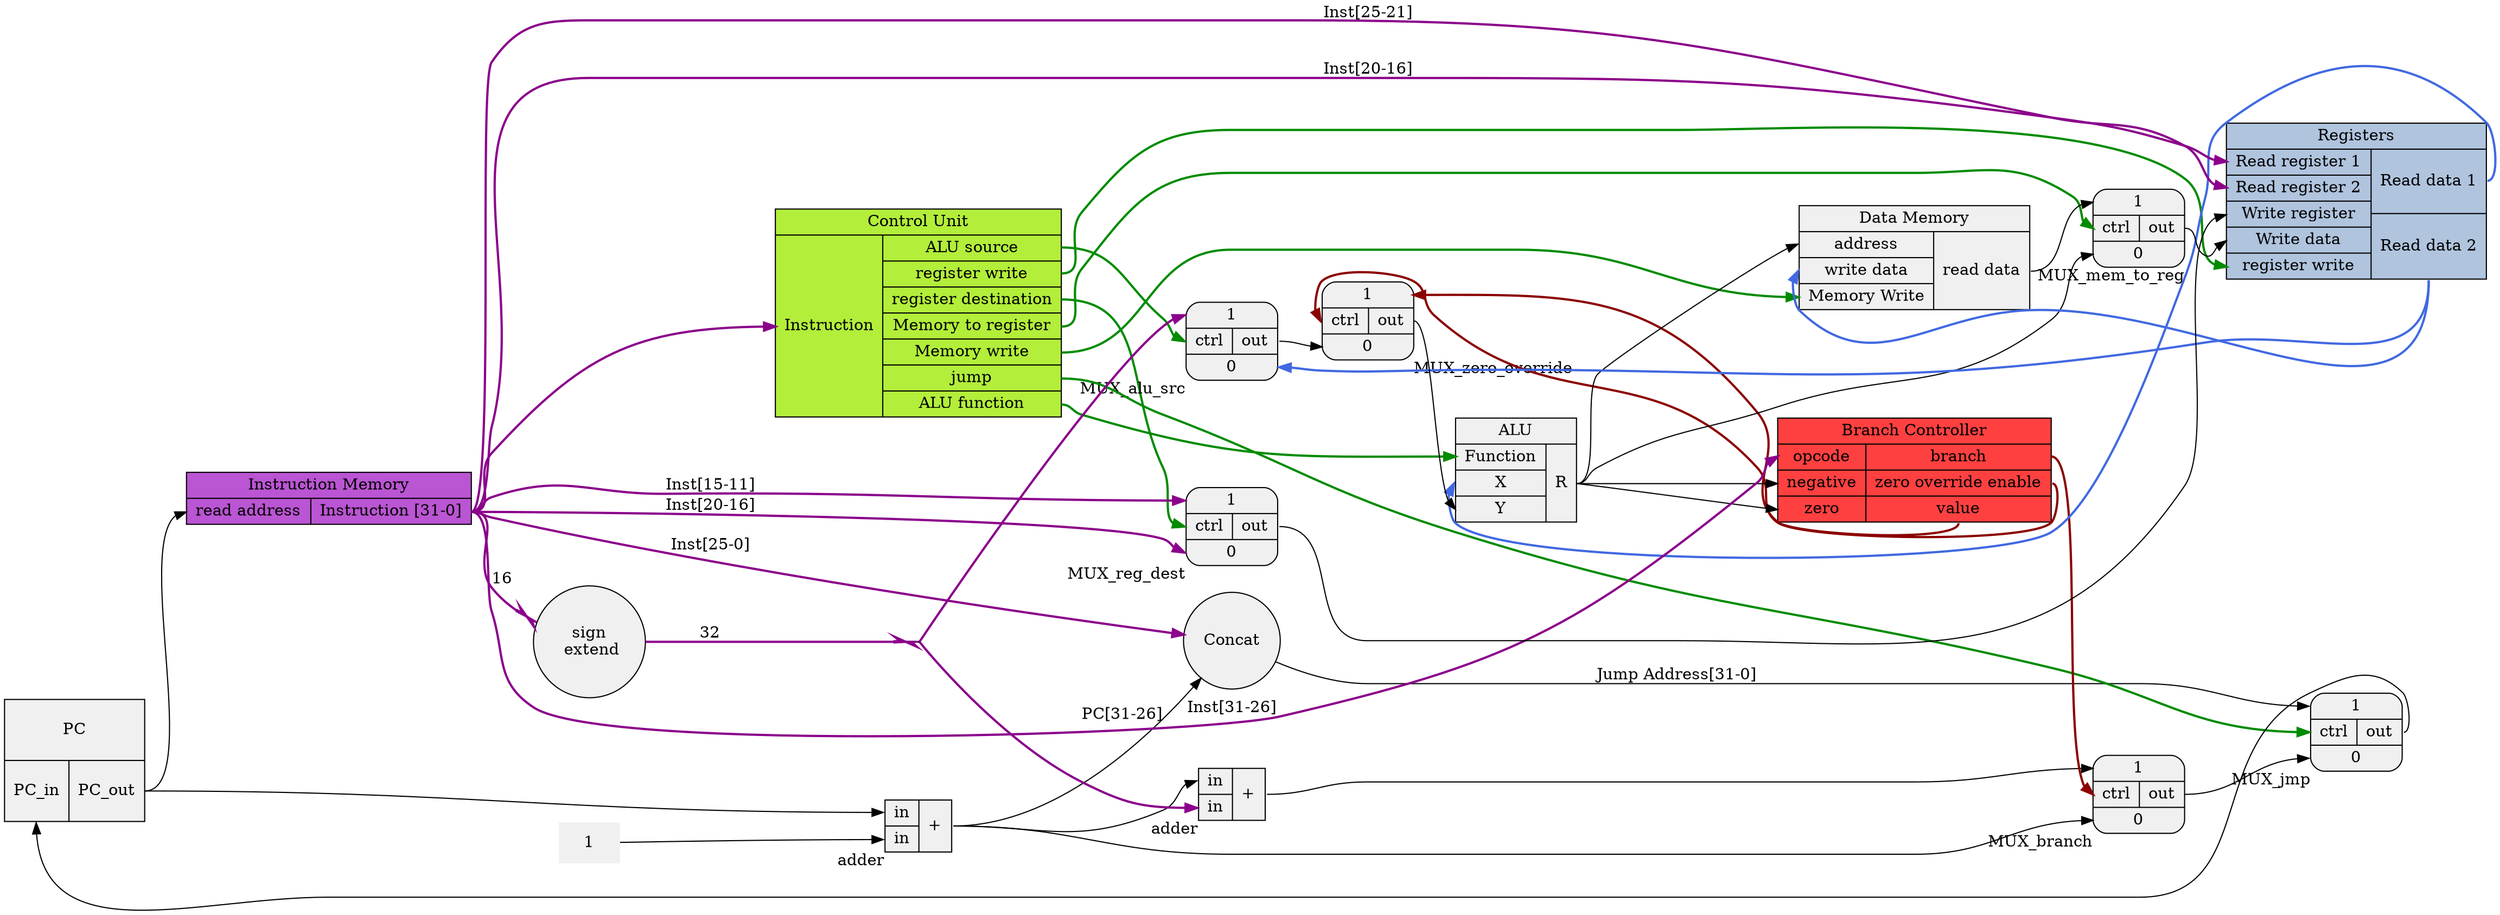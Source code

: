 digraph graphname {
    graph [rankdir="LR" overlap="false" splines="true"]; //splines="ortho"
    node [shape=record style="filled" fillcolor="grey94"];


    // f0 always refer to the part of block/component/blob that has its name on it
    // except for muxes, which have their names floating around them as an external label
    "PC" [height="1.5" label="<f0> PC | {<in> PC_in | <out> PC_out }"];

    "Add1" [xlabel="adder" label="{{<in1> in | <in2> in} | <out> +}}"]; //in1 should get rendered as the top one
    "constant_1" [label="1" shape="plaintext"];


    "Add2" [xlabel="adder" label="{{<in1> in | <in2> in} | <out> +}}"];
    "Concat" [shape="circle"];
    "Sign Extend" [ shape="circle" label="sign\n extend"];

    "Control Unit" [style="filled" fillcolor="olivedrab2" label="<f0> Control Unit | {{ <inst> Instruction} | {<alusource> ALU source | <regwrite> register write | <regdest> register destination | <memtoreg> Memory to register | <memw> Memory write | <jump> jump | <alufunc> ALU function }}"];
    "Branch Controller" [style="filled" fillcolor="brown1" label="<f0> Branch Controller | {{<opcode> opcode | <negative> negative | <zero> zero } | { <branch> branch | <zerooverride> zero override enable | <value> value }}"];

    "ALU" [label="<f0> ALU | {{<func> Function | <x> X | <y> Y} | {<r> R}}"];

    "Registers" [style="filled" fillcolor="lightsteelblue"  label="<f0> Registers | {{<readreg1> Read register 1 | <readreg2> Read register 2 | <wreg> Write register | <wdata> Write data | <regwrite> register write} | {<readdata1> Read data 1 | <readdata2> Read data 2}} "];

    "Instruction Memory" [style="filled" fillcolor="mediumorchid" label=" <f0>Instruction Memory | {<read address> read address | <inst> Instruction [31-0]}"];
    "Data Memory" [label=" <f0> Data Memory | {{ <address> address | <wdata> write data | <memwrite> Memory Write } | {<rdata> read data} }}"];

    // MUX layout:
    // 1 on top, 0 on bottom
    // control signal is middle-left
    // output is middle-right
    "Register Destination MUX" [shape="Mrecord" label="<1> 1 | { <control> ctrl | <out> out } | <0> 0" xlabel="MUX_reg_dest"];
    "ALU Source MUX" [shape="Mrecord" label="<1> 1 | { <control> ctrl | <out> out } | <0> 0" xlabel="MUX_alu_src"];
    "Branch MUX" [shape="Mrecord" label="<1> 1 | { <control> ctrl | <out> out } | <0> 0" xlabel="MUX_branch"];
    "Jump MUX" [shape="Mrecord" label="<1> 1 | { <control> ctrl | <out> out } | <0> 0" xlabel="MUX_jmp"];
    "Memory to Register MUX" [shape="Mrecord" label="<1> 1 | { <control> ctrl | <out> out } | <0> 0" xlabel="MUX_mem_to_reg"];
    "Zero Override MUX" [shape="Mrecord" label="<1> 1 | { <control> ctrl | <out> out } | <0> 0" xlabel="MUX_zero_override"]

    // was this removed from the design?
//    "Shift Swap MUX" [shape="Mrecord" label="<1> 1 | { <control> | <out> }| <0> 0" xlabel="MUX_shift_swap"];

    // signals! erm I mean EDGES
    PC:out -> "Instruction Memory":"read address";
    PC:out -> "Add1":in1;
    constant_1 -> "Add1":in2;

    Add1:out -> Concat [label="PC[31-26]"];
    Add1:out -> Add2:in1;
    Add1:out -> "Branch MUX":0;

    Add2:out -> "Branch MUX":1;

    "Branch MUX":out -> "Jump MUX":0;
    "Jump MUX":out -> PC:in;
    "Register Destination MUX":out -> "Registers":"wreg";
    "ALU Source MUX":out -> "Zero Override MUX":0;
    "Zero Override MUX":out -> "ALU":y;
    "Memory to Register MUX":out -> "Registers":wdata;


    "Instruction Memory":inst -> "Registers":"readreg2" [label="Inst[25-21]" style="bold" color="magenta4"];
    "Instruction Memory":inst -> "Registers":"readreg1" [label="Inst[20-16]" style="bold" color="magenta4"];
    "Instruction Memory":inst -> "Register Destination MUX":0 [label="Inst[20-16]" style="bold" color="magenta4"];
    "Instruction Memory":inst -> "Register Destination MUX":1 [label="Inst[15-11]" style="bold" color="magenta4"];
    "Instruction Memory":inst -> "Concat" [label="Inst[25-0]" style="bold" color="magenta4"];
    "Instruction Memory":inst -> "Control Unit":inst [ style="bold" color="magenta4"];
    "Instruction Memory":inst -> "Sign Extend" [label="16" arrowhead="rcrowlvee" style="bold" color="magenta4"];
    "Instruction Memory":inst -> "Branch Controller":opcode [label="Inst[31-26]" style="bold" color="magenta4"];

    "Sign Extend" -> SignExtendHolder [label="32" arrowhead="rcrowlvee"  style="bold" color="magenta4"];
    // invisible node trick!
    "SignExtendHolder" [shape="circle" width="0.01" height="0.01" label=""];
    SignExtendHolder -> Add2:in2 [ style="bold" color="magenta4"];
    SignExtendHolder -> "ALU Source MUX":1 [ style="bold" color="magenta4"];

    "Registers":"readdata1" -> "ALU":x [style="bold" color="royalblue"];
    "Registers":"readdata2" -> "ALU Source MUX":0 [style="bold" color="royalblue"];
    "Registers":"readdata2" -> "Data Memory":"wdata" [style="bold" color="royalblue"]; 

    "ALU":r -> "Data Memory":"address";
    "ALU":r -> "Memory to Register MUX":0;
    "ALU":r -> "Branch Controller":"zero";
    "ALU":r -> "Branch Controller":"negative";

    "Data Memory":"rdata" -> "Memory to Register MUX":1;

    "Branch Controller":"zerooverride" -> "Zero Override MUX":control [style="bold" color="red4"];
    "Branch Controller":"value" -> "Zero Override MUX":1 [style="bold" color="red4"];
    "Branch Controller":"branch" -> "Branch MUX":control [style="bold"color="red4"];

    "Control Unit":alusource -> "ALU Source MUX":control [style="bold"color="green4"];
    "Control Unit":regwrite -> "Registers":regwrite [style="bold"color="green4"];
    "Control Unit":regdest -> "Register Destination MUX":control [style="bold"color="green4"];
    "Control Unit":jump -> "Jump MUX":control [style="bold"color="green4"];
    "Control Unit":memw -> "Data Memory":memwrite [style="bold"color="green4"];
    "Control Unit":memtoreg -> "Memory to Register MUX":control [style="bold"color="green4"];
    "Control Unit":alufunc -> "ALU":func [style="bold"color="green4"];

    "Concat" -> "Jump MUX":1 [label="Jump Address[31-0]" ];
 }